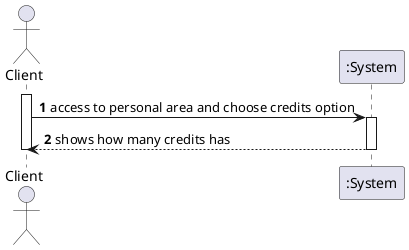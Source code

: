 @startuml
autonumber
actor "Client" as Client
participant ":System" as STM
activate Client
Client-> STM :access to personal area and choose credits option
activate STM
STM --> Client : shows how many credits has
deactivate STM

deactivate Client
@enduml
